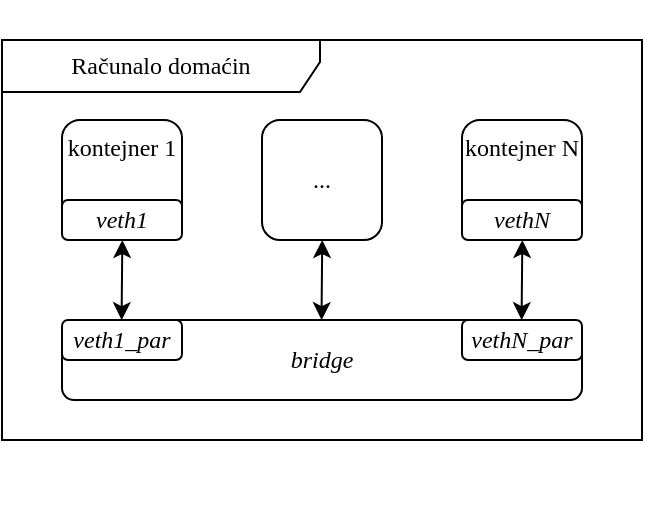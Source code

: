 <mxfile version="24.6.2" type="device">
  <diagram name="Page-1" id="GTixVxNRNrMLOzKaGkxr">
    <mxGraphModel dx="1178" dy="569" grid="1" gridSize="10" guides="1" tooltips="1" connect="1" arrows="1" fold="1" page="1" pageScale="1" pageWidth="850" pageHeight="1100" math="0" shadow="0">
      <root>
        <mxCell id="0" />
        <mxCell id="1" parent="0" />
        <mxCell id="bWuwE-mD64ckYfChVPeq-4" value="Računalo domaćin" style="shape=umlFrame;whiteSpace=wrap;pointerEvents=0;width=159;height=26;fontFamily=Times New Roman;rounded=0;direction=east;html=1;labelBorderColor=none;strokeColor=default;align=center;verticalAlign=middle;fontSize=12;fontColor=default;fillColor=default;container=0;" vertex="1" parent="1">
          <mxGeometry x="200" y="280" width="320" height="200" as="geometry" />
        </mxCell>
        <mxCell id="bWuwE-mD64ckYfChVPeq-20" value="" style="group;rotation=90;fontFamily=Times New Roman;" vertex="1" connectable="0" parent="1">
          <mxGeometry x="230" y="320" width="260" height="140" as="geometry" />
        </mxCell>
        <mxCell id="bWuwE-mD64ckYfChVPeq-3" value="kontejner 1" style="rounded=1;whiteSpace=wrap;html=1;pointerEvents=0;strokeColor=default;align=center;verticalAlign=top;fontFamily=Times New Roman;fontSize=12;fontColor=default;fillColor=default;container=0;labelPosition=center;verticalLabelPosition=middle;" vertex="1" parent="bWuwE-mD64ckYfChVPeq-20">
          <mxGeometry width="60" height="60" as="geometry" />
        </mxCell>
        <mxCell id="bWuwE-mD64ckYfChVPeq-5" value="&lt;i&gt;bridge&lt;/i&gt;" style="rounded=1;whiteSpace=wrap;html=1;fontFamily=Times New Roman;" vertex="1" parent="bWuwE-mD64ckYfChVPeq-20">
          <mxGeometry y="100" width="260" height="40" as="geometry" />
        </mxCell>
        <mxCell id="bWuwE-mD64ckYfChVPeq-7" value="" style="endArrow=classic;startArrow=classic;html=1;rounded=0;entryX=0.5;entryY=1;entryDx=0;entryDy=0;exitX=0.114;exitY=0.002;exitDx=0;exitDy=0;exitPerimeter=0;fontFamily=Times New Roman;" edge="1" parent="bWuwE-mD64ckYfChVPeq-20">
          <mxGeometry width="50" height="50" relative="1" as="geometry">
            <mxPoint x="29.8" y="100.08" as="sourcePoint" />
            <mxPoint x="30.16" y="60" as="targetPoint" />
          </mxGeometry>
        </mxCell>
        <mxCell id="bWuwE-mD64ckYfChVPeq-8" value="..." style="rounded=1;whiteSpace=wrap;html=1;pointerEvents=0;strokeColor=default;align=center;verticalAlign=middle;fontFamily=Times New Roman;fontSize=12;fontColor=default;fillColor=default;container=0;" vertex="1" parent="bWuwE-mD64ckYfChVPeq-20">
          <mxGeometry x="100" width="60" height="60" as="geometry" />
        </mxCell>
        <mxCell id="bWuwE-mD64ckYfChVPeq-9" value="" style="endArrow=classic;startArrow=classic;html=1;rounded=0;entryX=0.5;entryY=1;entryDx=0;entryDy=0;exitX=0.114;exitY=0.002;exitDx=0;exitDy=0;exitPerimeter=0;fontFamily=Times New Roman;" edge="1" parent="bWuwE-mD64ckYfChVPeq-20">
          <mxGeometry width="50" height="50" relative="1" as="geometry">
            <mxPoint x="129.76" y="100.08" as="sourcePoint" />
            <mxPoint x="130.12" y="60" as="targetPoint" />
          </mxGeometry>
        </mxCell>
        <mxCell id="bWuwE-mD64ckYfChVPeq-12" value="&lt;i&gt;veth1&lt;/i&gt;" style="rounded=1;whiteSpace=wrap;html=1;pointerEvents=0;strokeColor=default;align=center;verticalAlign=middle;fontFamily=Times New Roman;fontSize=12;fontColor=default;fillColor=default;container=0;" vertex="1" parent="bWuwE-mD64ckYfChVPeq-20">
          <mxGeometry y="40" width="60" height="20" as="geometry" />
        </mxCell>
        <mxCell id="bWuwE-mD64ckYfChVPeq-13" value="&lt;i&gt;veth1_par&lt;/i&gt;" style="rounded=1;whiteSpace=wrap;html=1;pointerEvents=0;strokeColor=default;align=center;verticalAlign=middle;fontFamily=Times New Roman;fontSize=12;fontColor=default;fillColor=default;container=0;" vertex="1" parent="bWuwE-mD64ckYfChVPeq-20">
          <mxGeometry y="100" width="60" height="20" as="geometry" />
        </mxCell>
        <mxCell id="bWuwE-mD64ckYfChVPeq-14" value="kontejner N" style="rounded=1;whiteSpace=wrap;html=1;pointerEvents=0;strokeColor=default;align=center;verticalAlign=top;fontFamily=Times New Roman;fontSize=12;fontColor=default;fillColor=default;container=0;labelPosition=center;verticalLabelPosition=middle;" vertex="1" parent="bWuwE-mD64ckYfChVPeq-20">
          <mxGeometry x="200" width="60" height="60" as="geometry" />
        </mxCell>
        <mxCell id="bWuwE-mD64ckYfChVPeq-15" value="" style="endArrow=classic;startArrow=classic;html=1;rounded=0;entryX=0.5;entryY=1;entryDx=0;entryDy=0;exitX=0.114;exitY=0.002;exitDx=0;exitDy=0;exitPerimeter=0;fontFamily=Times New Roman;" edge="1" parent="bWuwE-mD64ckYfChVPeq-20">
          <mxGeometry width="50" height="50" relative="1" as="geometry">
            <mxPoint x="229.8" y="100.08" as="sourcePoint" />
            <mxPoint x="230.16" y="60" as="targetPoint" />
          </mxGeometry>
        </mxCell>
        <mxCell id="bWuwE-mD64ckYfChVPeq-16" value="&lt;i&gt;vethN&lt;/i&gt;" style="rounded=1;whiteSpace=wrap;html=1;pointerEvents=0;strokeColor=default;align=center;verticalAlign=middle;fontFamily=Times New Roman;fontSize=12;fontColor=default;fillColor=default;container=0;" vertex="1" parent="bWuwE-mD64ckYfChVPeq-20">
          <mxGeometry x="200" y="40" width="60" height="20" as="geometry" />
        </mxCell>
        <mxCell id="bWuwE-mD64ckYfChVPeq-17" value="&lt;i&gt;vethN_par&lt;/i&gt;" style="rounded=1;whiteSpace=wrap;html=1;pointerEvents=0;strokeColor=default;align=center;verticalAlign=middle;fontFamily=Times New Roman;fontSize=12;fontColor=default;fillColor=default;container=0;" vertex="1" parent="bWuwE-mD64ckYfChVPeq-20">
          <mxGeometry x="200" y="100" width="60" height="20" as="geometry" />
        </mxCell>
      </root>
    </mxGraphModel>
  </diagram>
</mxfile>
